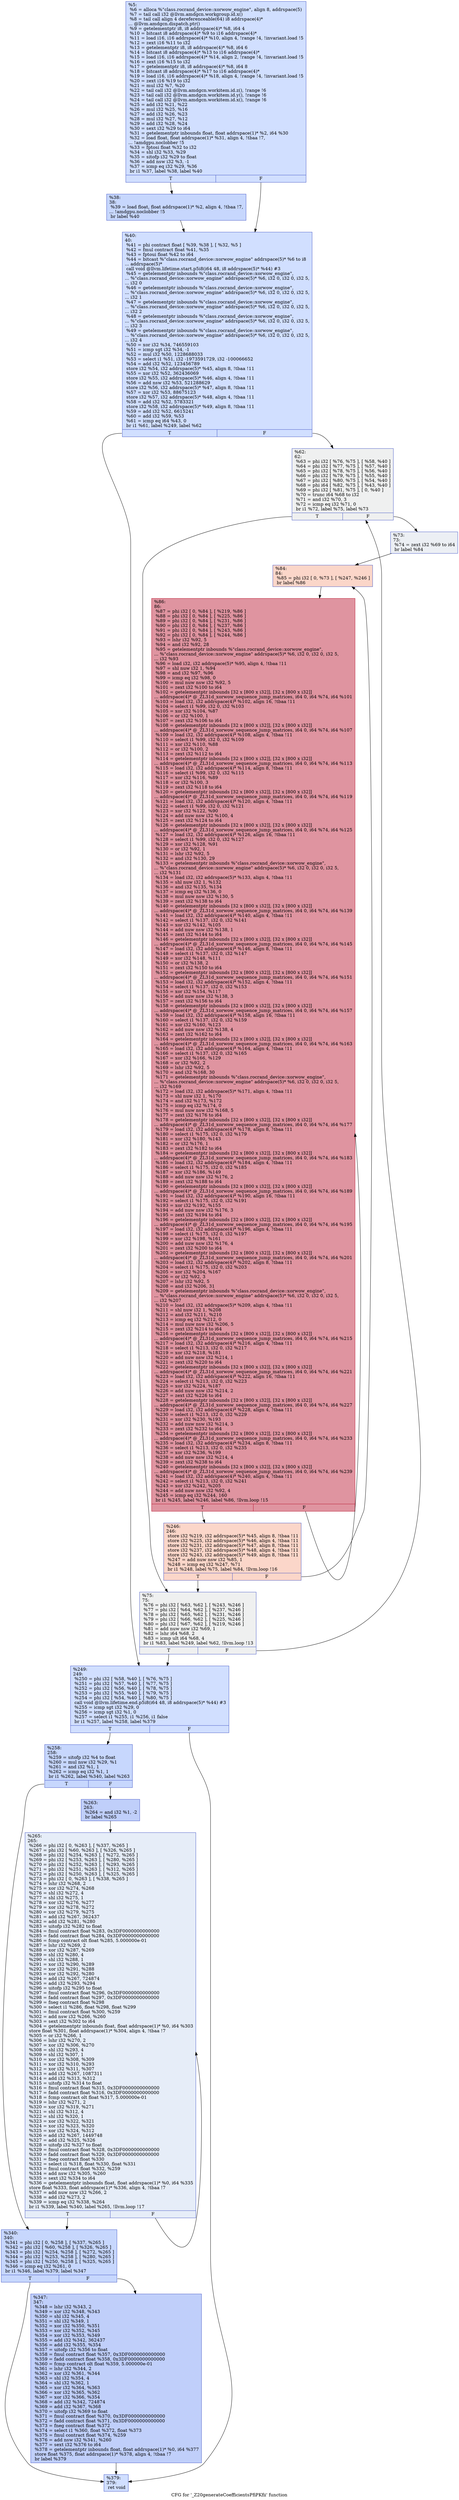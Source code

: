 digraph "CFG for '_Z20generateCoefficientsPfiPKfii' function" {
	label="CFG for '_Z20generateCoefficientsPfiPKfii' function";

	Node0x5aa3af0 [shape=record,color="#3d50c3ff", style=filled, fillcolor="#96b7ff70",label="{%5:\l  %6 = alloca %\"class.rocrand_device::xorwow_engine\", align 8, addrspace(5)\l  %7 = tail call i32 @llvm.amdgcn.workgroup.id.x()\l  %8 = tail call align 4 dereferenceable(64) i8 addrspace(4)*\l... @llvm.amdgcn.dispatch.ptr()\l  %9 = getelementptr i8, i8 addrspace(4)* %8, i64 4\l  %10 = bitcast i8 addrspace(4)* %9 to i16 addrspace(4)*\l  %11 = load i16, i16 addrspace(4)* %10, align 4, !range !4, !invariant.load !5\l  %12 = zext i16 %11 to i32\l  %13 = getelementptr i8, i8 addrspace(4)* %8, i64 6\l  %14 = bitcast i8 addrspace(4)* %13 to i16 addrspace(4)*\l  %15 = load i16, i16 addrspace(4)* %14, align 2, !range !4, !invariant.load !5\l  %16 = zext i16 %15 to i32\l  %17 = getelementptr i8, i8 addrspace(4)* %8, i64 8\l  %18 = bitcast i8 addrspace(4)* %17 to i16 addrspace(4)*\l  %19 = load i16, i16 addrspace(4)* %18, align 4, !range !4, !invariant.load !5\l  %20 = zext i16 %19 to i32\l  %21 = mul i32 %7, %20\l  %22 = tail call i32 @llvm.amdgcn.workitem.id.z(), !range !6\l  %23 = tail call i32 @llvm.amdgcn.workitem.id.y(), !range !6\l  %24 = tail call i32 @llvm.amdgcn.workitem.id.x(), !range !6\l  %25 = add i32 %21, %22\l  %26 = mul i32 %25, %16\l  %27 = add i32 %26, %23\l  %28 = mul i32 %27, %12\l  %29 = add i32 %28, %24\l  %30 = sext i32 %29 to i64\l  %31 = getelementptr inbounds float, float addrspace(1)* %2, i64 %30\l  %32 = load float, float addrspace(1)* %31, align 4, !tbaa !7,\l... !amdgpu.noclobber !5\l  %33 = fptosi float %32 to i32\l  %34 = shl i32 %33, %29\l  %35 = sitofp i32 %29 to float\l  %36 = add nsw i32 %3, -1\l  %37 = icmp eq i32 %29, %36\l  br i1 %37, label %38, label %40\l|{<s0>T|<s1>F}}"];
	Node0x5aa3af0:s0 -> Node0x5aab200;
	Node0x5aa3af0:s1 -> Node0x5aab290;
	Node0x5aab200 [shape=record,color="#3d50c3ff", style=filled, fillcolor="#81a4fb70",label="{%38:\l38:                                               \l  %39 = load float, float addrspace(1)* %2, align 4, !tbaa !7,\l... !amdgpu.noclobber !5\l  br label %40\l}"];
	Node0x5aab200 -> Node0x5aab290;
	Node0x5aab290 [shape=record,color="#3d50c3ff", style=filled, fillcolor="#96b7ff70",label="{%40:\l40:                                               \l  %41 = phi contract float [ %39, %38 ], [ %32, %5 ]\l  %42 = fmul contract float %41, %35\l  %43 = fptoui float %42 to i64\l  %44 = bitcast %\"class.rocrand_device::xorwow_engine\" addrspace(5)* %6 to i8\l... addrspace(5)*\l  call void @llvm.lifetime.start.p5i8(i64 48, i8 addrspace(5)* %44) #3\l  %45 = getelementptr inbounds %\"class.rocrand_device::xorwow_engine\",\l... %\"class.rocrand_device::xorwow_engine\" addrspace(5)* %6, i32 0, i32 0, i32 5,\l... i32 0\l  %46 = getelementptr inbounds %\"class.rocrand_device::xorwow_engine\",\l... %\"class.rocrand_device::xorwow_engine\" addrspace(5)* %6, i32 0, i32 0, i32 5,\l... i32 1\l  %47 = getelementptr inbounds %\"class.rocrand_device::xorwow_engine\",\l... %\"class.rocrand_device::xorwow_engine\" addrspace(5)* %6, i32 0, i32 0, i32 5,\l... i32 2\l  %48 = getelementptr inbounds %\"class.rocrand_device::xorwow_engine\",\l... %\"class.rocrand_device::xorwow_engine\" addrspace(5)* %6, i32 0, i32 0, i32 5,\l... i32 3\l  %49 = getelementptr inbounds %\"class.rocrand_device::xorwow_engine\",\l... %\"class.rocrand_device::xorwow_engine\" addrspace(5)* %6, i32 0, i32 0, i32 5,\l... i32 4\l  %50 = xor i32 %34, 746559103\l  %51 = icmp sgt i32 %34, -1\l  %52 = mul i32 %50, 1228688033\l  %53 = select i1 %51, i32 -1973591729, i32 -100066652\l  %54 = add i32 %52, 123456789\l  store i32 %54, i32 addrspace(5)* %45, align 8, !tbaa !11\l  %55 = xor i32 %52, 362436069\l  store i32 %55, i32 addrspace(5)* %46, align 4, !tbaa !11\l  %56 = add nsw i32 %53, 521288629\l  store i32 %56, i32 addrspace(5)* %47, align 8, !tbaa !11\l  %57 = xor i32 %53, 88675123\l  store i32 %57, i32 addrspace(5)* %48, align 4, !tbaa !11\l  %58 = add i32 %52, 5783321\l  store i32 %58, i32 addrspace(5)* %49, align 8, !tbaa !11\l  %59 = add i32 %52, 6615241\l  %60 = add i32 %59, %53\l  %61 = icmp eq i64 %43, 0\l  br i1 %61, label %249, label %62\l|{<s0>T|<s1>F}}"];
	Node0x5aab290:s0 -> Node0x5aad6f0;
	Node0x5aab290:s1 -> Node0x5aad780;
	Node0x5aad780 [shape=record,color="#3d50c3ff", style=filled, fillcolor="#dbdcde70",label="{%62:\l62:                                               \l  %63 = phi i32 [ %76, %75 ], [ %58, %40 ]\l  %64 = phi i32 [ %77, %75 ], [ %57, %40 ]\l  %65 = phi i32 [ %78, %75 ], [ %56, %40 ]\l  %66 = phi i32 [ %79, %75 ], [ %55, %40 ]\l  %67 = phi i32 [ %80, %75 ], [ %54, %40 ]\l  %68 = phi i64 [ %82, %75 ], [ %43, %40 ]\l  %69 = phi i32 [ %81, %75 ], [ 0, %40 ]\l  %70 = trunc i64 %68 to i32\l  %71 = and i32 %70, 3\l  %72 = icmp eq i32 %71, 0\l  br i1 %72, label %75, label %73\l|{<s0>T|<s1>F}}"];
	Node0x5aad780:s0 -> Node0x5aad8f0;
	Node0x5aad780:s1 -> Node0x5aae480;
	Node0x5aae480 [shape=record,color="#3d50c3ff", style=filled, fillcolor="#d4dbe670",label="{%73:\l73:                                               \l  %74 = zext i32 %69 to i64\l  br label %84\l}"];
	Node0x5aae480 -> Node0x5aae630;
	Node0x5aad8f0 [shape=record,color="#3d50c3ff", style=filled, fillcolor="#dbdcde70",label="{%75:\l75:                                               \l  %76 = phi i32 [ %63, %62 ], [ %243, %246 ]\l  %77 = phi i32 [ %64, %62 ], [ %237, %246 ]\l  %78 = phi i32 [ %65, %62 ], [ %231, %246 ]\l  %79 = phi i32 [ %66, %62 ], [ %225, %246 ]\l  %80 = phi i32 [ %67, %62 ], [ %219, %246 ]\l  %81 = add nuw nsw i32 %69, 1\l  %82 = lshr i64 %68, 2\l  %83 = icmp ult i64 %68, 4\l  br i1 %83, label %249, label %62, !llvm.loop !13\l|{<s0>T|<s1>F}}"];
	Node0x5aad8f0:s0 -> Node0x5aad6f0;
	Node0x5aad8f0:s1 -> Node0x5aad780;
	Node0x5aae630 [shape=record,color="#3d50c3ff", style=filled, fillcolor="#f6a38570",label="{%84:\l84:                                               \l  %85 = phi i32 [ 0, %73 ], [ %247, %246 ]\l  br label %86\l}"];
	Node0x5aae630 -> Node0x5aaeeb0;
	Node0x5aaeeb0 [shape=record,color="#b70d28ff", style=filled, fillcolor="#b70d2870",label="{%86:\l86:                                               \l  %87 = phi i32 [ 0, %84 ], [ %219, %86 ]\l  %88 = phi i32 [ 0, %84 ], [ %225, %86 ]\l  %89 = phi i32 [ 0, %84 ], [ %231, %86 ]\l  %90 = phi i32 [ 0, %84 ], [ %237, %86 ]\l  %91 = phi i32 [ 0, %84 ], [ %243, %86 ]\l  %92 = phi i32 [ 0, %84 ], [ %244, %86 ]\l  %93 = lshr i32 %92, 5\l  %94 = and i32 %92, 28\l  %95 = getelementptr inbounds %\"class.rocrand_device::xorwow_engine\",\l... %\"class.rocrand_device::xorwow_engine\" addrspace(5)* %6, i32 0, i32 0, i32 5,\l... i32 %93\l  %96 = load i32, i32 addrspace(5)* %95, align 4, !tbaa !11\l  %97 = shl nuw i32 1, %94\l  %98 = and i32 %97, %96\l  %99 = icmp eq i32 %98, 0\l  %100 = mul nuw nsw i32 %92, 5\l  %101 = zext i32 %100 to i64\l  %102 = getelementptr inbounds [32 x [800 x i32]], [32 x [800 x i32]]\l... addrspace(4)* @_ZL31d_xorwow_sequence_jump_matrices, i64 0, i64 %74, i64 %101\l  %103 = load i32, i32 addrspace(4)* %102, align 16, !tbaa !11\l  %104 = select i1 %99, i32 0, i32 %103\l  %105 = xor i32 %104, %87\l  %106 = or i32 %100, 1\l  %107 = zext i32 %106 to i64\l  %108 = getelementptr inbounds [32 x [800 x i32]], [32 x [800 x i32]]\l... addrspace(4)* @_ZL31d_xorwow_sequence_jump_matrices, i64 0, i64 %74, i64 %107\l  %109 = load i32, i32 addrspace(4)* %108, align 4, !tbaa !11\l  %110 = select i1 %99, i32 0, i32 %109\l  %111 = xor i32 %110, %88\l  %112 = or i32 %100, 2\l  %113 = zext i32 %112 to i64\l  %114 = getelementptr inbounds [32 x [800 x i32]], [32 x [800 x i32]]\l... addrspace(4)* @_ZL31d_xorwow_sequence_jump_matrices, i64 0, i64 %74, i64 %113\l  %115 = load i32, i32 addrspace(4)* %114, align 8, !tbaa !11\l  %116 = select i1 %99, i32 0, i32 %115\l  %117 = xor i32 %116, %89\l  %118 = or i32 %100, 3\l  %119 = zext i32 %118 to i64\l  %120 = getelementptr inbounds [32 x [800 x i32]], [32 x [800 x i32]]\l... addrspace(4)* @_ZL31d_xorwow_sequence_jump_matrices, i64 0, i64 %74, i64 %119\l  %121 = load i32, i32 addrspace(4)* %120, align 4, !tbaa !11\l  %122 = select i1 %99, i32 0, i32 %121\l  %123 = xor i32 %122, %90\l  %124 = add nuw nsw i32 %100, 4\l  %125 = zext i32 %124 to i64\l  %126 = getelementptr inbounds [32 x [800 x i32]], [32 x [800 x i32]]\l... addrspace(4)* @_ZL31d_xorwow_sequence_jump_matrices, i64 0, i64 %74, i64 %125\l  %127 = load i32, i32 addrspace(4)* %126, align 16, !tbaa !11\l  %128 = select i1 %99, i32 0, i32 %127\l  %129 = xor i32 %128, %91\l  %130 = or i32 %92, 1\l  %131 = lshr i32 %92, 5\l  %132 = and i32 %130, 29\l  %133 = getelementptr inbounds %\"class.rocrand_device::xorwow_engine\",\l... %\"class.rocrand_device::xorwow_engine\" addrspace(5)* %6, i32 0, i32 0, i32 5,\l... i32 %131\l  %134 = load i32, i32 addrspace(5)* %133, align 4, !tbaa !11\l  %135 = shl nuw i32 1, %132\l  %136 = and i32 %135, %134\l  %137 = icmp eq i32 %136, 0\l  %138 = mul nuw nsw i32 %130, 5\l  %139 = zext i32 %138 to i64\l  %140 = getelementptr inbounds [32 x [800 x i32]], [32 x [800 x i32]]\l... addrspace(4)* @_ZL31d_xorwow_sequence_jump_matrices, i64 0, i64 %74, i64 %139\l  %141 = load i32, i32 addrspace(4)* %140, align 4, !tbaa !11\l  %142 = select i1 %137, i32 0, i32 %141\l  %143 = xor i32 %142, %105\l  %144 = add nuw nsw i32 %138, 1\l  %145 = zext i32 %144 to i64\l  %146 = getelementptr inbounds [32 x [800 x i32]], [32 x [800 x i32]]\l... addrspace(4)* @_ZL31d_xorwow_sequence_jump_matrices, i64 0, i64 %74, i64 %145\l  %147 = load i32, i32 addrspace(4)* %146, align 8, !tbaa !11\l  %148 = select i1 %137, i32 0, i32 %147\l  %149 = xor i32 %148, %111\l  %150 = or i32 %138, 2\l  %151 = zext i32 %150 to i64\l  %152 = getelementptr inbounds [32 x [800 x i32]], [32 x [800 x i32]]\l... addrspace(4)* @_ZL31d_xorwow_sequence_jump_matrices, i64 0, i64 %74, i64 %151\l  %153 = load i32, i32 addrspace(4)* %152, align 4, !tbaa !11\l  %154 = select i1 %137, i32 0, i32 %153\l  %155 = xor i32 %154, %117\l  %156 = add nuw nsw i32 %138, 3\l  %157 = zext i32 %156 to i64\l  %158 = getelementptr inbounds [32 x [800 x i32]], [32 x [800 x i32]]\l... addrspace(4)* @_ZL31d_xorwow_sequence_jump_matrices, i64 0, i64 %74, i64 %157\l  %159 = load i32, i32 addrspace(4)* %158, align 16, !tbaa !11\l  %160 = select i1 %137, i32 0, i32 %159\l  %161 = xor i32 %160, %123\l  %162 = add nuw nsw i32 %138, 4\l  %163 = zext i32 %162 to i64\l  %164 = getelementptr inbounds [32 x [800 x i32]], [32 x [800 x i32]]\l... addrspace(4)* @_ZL31d_xorwow_sequence_jump_matrices, i64 0, i64 %74, i64 %163\l  %165 = load i32, i32 addrspace(4)* %164, align 4, !tbaa !11\l  %166 = select i1 %137, i32 0, i32 %165\l  %167 = xor i32 %166, %129\l  %168 = or i32 %92, 2\l  %169 = lshr i32 %92, 5\l  %170 = and i32 %168, 30\l  %171 = getelementptr inbounds %\"class.rocrand_device::xorwow_engine\",\l... %\"class.rocrand_device::xorwow_engine\" addrspace(5)* %6, i32 0, i32 0, i32 5,\l... i32 %169\l  %172 = load i32, i32 addrspace(5)* %171, align 4, !tbaa !11\l  %173 = shl nuw i32 1, %170\l  %174 = and i32 %173, %172\l  %175 = icmp eq i32 %174, 0\l  %176 = mul nuw nsw i32 %168, 5\l  %177 = zext i32 %176 to i64\l  %178 = getelementptr inbounds [32 x [800 x i32]], [32 x [800 x i32]]\l... addrspace(4)* @_ZL31d_xorwow_sequence_jump_matrices, i64 0, i64 %74, i64 %177\l  %179 = load i32, i32 addrspace(4)* %178, align 8, !tbaa !11\l  %180 = select i1 %175, i32 0, i32 %179\l  %181 = xor i32 %180, %143\l  %182 = or i32 %176, 1\l  %183 = zext i32 %182 to i64\l  %184 = getelementptr inbounds [32 x [800 x i32]], [32 x [800 x i32]]\l... addrspace(4)* @_ZL31d_xorwow_sequence_jump_matrices, i64 0, i64 %74, i64 %183\l  %185 = load i32, i32 addrspace(4)* %184, align 4, !tbaa !11\l  %186 = select i1 %175, i32 0, i32 %185\l  %187 = xor i32 %186, %149\l  %188 = add nuw nsw i32 %176, 2\l  %189 = zext i32 %188 to i64\l  %190 = getelementptr inbounds [32 x [800 x i32]], [32 x [800 x i32]]\l... addrspace(4)* @_ZL31d_xorwow_sequence_jump_matrices, i64 0, i64 %74, i64 %189\l  %191 = load i32, i32 addrspace(4)* %190, align 16, !tbaa !11\l  %192 = select i1 %175, i32 0, i32 %191\l  %193 = xor i32 %192, %155\l  %194 = add nuw nsw i32 %176, 3\l  %195 = zext i32 %194 to i64\l  %196 = getelementptr inbounds [32 x [800 x i32]], [32 x [800 x i32]]\l... addrspace(4)* @_ZL31d_xorwow_sequence_jump_matrices, i64 0, i64 %74, i64 %195\l  %197 = load i32, i32 addrspace(4)* %196, align 4, !tbaa !11\l  %198 = select i1 %175, i32 0, i32 %197\l  %199 = xor i32 %198, %161\l  %200 = add nuw nsw i32 %176, 4\l  %201 = zext i32 %200 to i64\l  %202 = getelementptr inbounds [32 x [800 x i32]], [32 x [800 x i32]]\l... addrspace(4)* @_ZL31d_xorwow_sequence_jump_matrices, i64 0, i64 %74, i64 %201\l  %203 = load i32, i32 addrspace(4)* %202, align 8, !tbaa !11\l  %204 = select i1 %175, i32 0, i32 %203\l  %205 = xor i32 %204, %167\l  %206 = or i32 %92, 3\l  %207 = lshr i32 %92, 5\l  %208 = and i32 %206, 31\l  %209 = getelementptr inbounds %\"class.rocrand_device::xorwow_engine\",\l... %\"class.rocrand_device::xorwow_engine\" addrspace(5)* %6, i32 0, i32 0, i32 5,\l... i32 %207\l  %210 = load i32, i32 addrspace(5)* %209, align 4, !tbaa !11\l  %211 = shl nuw i32 1, %208\l  %212 = and i32 %211, %210\l  %213 = icmp eq i32 %212, 0\l  %214 = mul nuw nsw i32 %206, 5\l  %215 = zext i32 %214 to i64\l  %216 = getelementptr inbounds [32 x [800 x i32]], [32 x [800 x i32]]\l... addrspace(4)* @_ZL31d_xorwow_sequence_jump_matrices, i64 0, i64 %74, i64 %215\l  %217 = load i32, i32 addrspace(4)* %216, align 4, !tbaa !11\l  %218 = select i1 %213, i32 0, i32 %217\l  %219 = xor i32 %218, %181\l  %220 = add nuw nsw i32 %214, 1\l  %221 = zext i32 %220 to i64\l  %222 = getelementptr inbounds [32 x [800 x i32]], [32 x [800 x i32]]\l... addrspace(4)* @_ZL31d_xorwow_sequence_jump_matrices, i64 0, i64 %74, i64 %221\l  %223 = load i32, i32 addrspace(4)* %222, align 16, !tbaa !11\l  %224 = select i1 %213, i32 0, i32 %223\l  %225 = xor i32 %224, %187\l  %226 = add nuw nsw i32 %214, 2\l  %227 = zext i32 %226 to i64\l  %228 = getelementptr inbounds [32 x [800 x i32]], [32 x [800 x i32]]\l... addrspace(4)* @_ZL31d_xorwow_sequence_jump_matrices, i64 0, i64 %74, i64 %227\l  %229 = load i32, i32 addrspace(4)* %228, align 4, !tbaa !11\l  %230 = select i1 %213, i32 0, i32 %229\l  %231 = xor i32 %230, %193\l  %232 = add nuw nsw i32 %214, 3\l  %233 = zext i32 %232 to i64\l  %234 = getelementptr inbounds [32 x [800 x i32]], [32 x [800 x i32]]\l... addrspace(4)* @_ZL31d_xorwow_sequence_jump_matrices, i64 0, i64 %74, i64 %233\l  %235 = load i32, i32 addrspace(4)* %234, align 8, !tbaa !11\l  %236 = select i1 %213, i32 0, i32 %235\l  %237 = xor i32 %236, %199\l  %238 = add nuw nsw i32 %214, 4\l  %239 = zext i32 %238 to i64\l  %240 = getelementptr inbounds [32 x [800 x i32]], [32 x [800 x i32]]\l... addrspace(4)* @_ZL31d_xorwow_sequence_jump_matrices, i64 0, i64 %74, i64 %239\l  %241 = load i32, i32 addrspace(4)* %240, align 4, !tbaa !11\l  %242 = select i1 %213, i32 0, i32 %241\l  %243 = xor i32 %242, %205\l  %244 = add nuw nsw i32 %92, 4\l  %245 = icmp eq i32 %244, 160\l  br i1 %245, label %246, label %86, !llvm.loop !15\l|{<s0>T|<s1>F}}"];
	Node0x5aaeeb0:s0 -> Node0x5aae720;
	Node0x5aaeeb0:s1 -> Node0x5aaeeb0;
	Node0x5aae720 [shape=record,color="#3d50c3ff", style=filled, fillcolor="#f6a38570",label="{%246:\l246:                                              \l  store i32 %219, i32 addrspace(5)* %45, align 8, !tbaa !11\l  store i32 %225, i32 addrspace(5)* %46, align 4, !tbaa !11\l  store i32 %231, i32 addrspace(5)* %47, align 8, !tbaa !11\l  store i32 %237, i32 addrspace(5)* %48, align 4, !tbaa !11\l  store i32 %243, i32 addrspace(5)* %49, align 8, !tbaa !11\l  %247 = add nuw nsw i32 %85, 1\l  %248 = icmp eq i32 %247, %71\l  br i1 %248, label %75, label %84, !llvm.loop !16\l|{<s0>T|<s1>F}}"];
	Node0x5aae720:s0 -> Node0x5aad8f0;
	Node0x5aae720:s1 -> Node0x5aae630;
	Node0x5aad6f0 [shape=record,color="#3d50c3ff", style=filled, fillcolor="#96b7ff70",label="{%249:\l249:                                              \l  %250 = phi i32 [ %58, %40 ], [ %76, %75 ]\l  %251 = phi i32 [ %57, %40 ], [ %77, %75 ]\l  %252 = phi i32 [ %56, %40 ], [ %78, %75 ]\l  %253 = phi i32 [ %55, %40 ], [ %79, %75 ]\l  %254 = phi i32 [ %54, %40 ], [ %80, %75 ]\l  call void @llvm.lifetime.end.p5i8(i64 48, i8 addrspace(5)* %44) #3\l  %255 = icmp sgt i32 %29, 0\l  %256 = icmp sgt i32 %1, 0\l  %257 = select i1 %255, i1 %256, i1 false\l  br i1 %257, label %258, label %379\l|{<s0>T|<s1>F}}"];
	Node0x5aad6f0:s0 -> Node0x5ab0ad0;
	Node0x5aad6f0:s1 -> Node0x5ab0b20;
	Node0x5ab0ad0 [shape=record,color="#3d50c3ff", style=filled, fillcolor="#81a4fb70",label="{%258:\l258:                                              \l  %259 = sitofp i32 %4 to float\l  %260 = mul nsw i32 %29, %1\l  %261 = and i32 %1, 1\l  %262 = icmp eq i32 %1, 1\l  br i1 %262, label %340, label %263\l|{<s0>T|<s1>F}}"];
	Node0x5ab0ad0:s0 -> Node0x5ab0e80;
	Node0x5ab0ad0:s1 -> Node0x5ab0ed0;
	Node0x5ab0ed0 [shape=record,color="#3d50c3ff", style=filled, fillcolor="#7093f370",label="{%263:\l263:                                              \l  %264 = and i32 %1, -2\l  br label %265\l}"];
	Node0x5ab0ed0 -> Node0x5ab10a0;
	Node0x5ab10a0 [shape=record,color="#3d50c3ff", style=filled, fillcolor="#c7d7f070",label="{%265:\l265:                                              \l  %266 = phi i32 [ 0, %263 ], [ %337, %265 ]\l  %267 = phi i32 [ %60, %263 ], [ %326, %265 ]\l  %268 = phi i32 [ %254, %263 ], [ %272, %265 ]\l  %269 = phi i32 [ %253, %263 ], [ %280, %265 ]\l  %270 = phi i32 [ %252, %263 ], [ %293, %265 ]\l  %271 = phi i32 [ %251, %263 ], [ %312, %265 ]\l  %272 = phi i32 [ %250, %263 ], [ %325, %265 ]\l  %273 = phi i32 [ 0, %263 ], [ %338, %265 ]\l  %274 = lshr i32 %268, 2\l  %275 = xor i32 %274, %268\l  %276 = shl i32 %272, 4\l  %277 = shl i32 %275, 1\l  %278 = xor i32 %276, %277\l  %279 = xor i32 %278, %272\l  %280 = xor i32 %279, %275\l  %281 = add i32 %267, 362437\l  %282 = add i32 %281, %280\l  %283 = uitofp i32 %282 to float\l  %284 = fmul contract float %283, 0x3DF0000000000000\l  %285 = fadd contract float %284, 0x3DF0000000000000\l  %286 = fcmp contract olt float %285, 5.000000e-01\l  %287 = lshr i32 %269, 2\l  %288 = xor i32 %287, %269\l  %289 = shl i32 %280, 4\l  %290 = shl i32 %288, 1\l  %291 = xor i32 %290, %289\l  %292 = xor i32 %291, %288\l  %293 = xor i32 %292, %280\l  %294 = add i32 %267, 724874\l  %295 = add i32 %293, %294\l  %296 = uitofp i32 %295 to float\l  %297 = fmul contract float %296, 0x3DF0000000000000\l  %298 = fadd contract float %297, 0x3DF0000000000000\l  %299 = fneg contract float %298\l  %300 = select i1 %286, float %298, float %299\l  %301 = fmul contract float %300, %259\l  %302 = add nsw i32 %266, %260\l  %303 = sext i32 %302 to i64\l  %304 = getelementptr inbounds float, float addrspace(1)* %0, i64 %303\l  store float %301, float addrspace(1)* %304, align 4, !tbaa !7\l  %305 = or i32 %266, 1\l  %306 = lshr i32 %270, 2\l  %307 = xor i32 %306, %270\l  %308 = shl i32 %293, 4\l  %309 = shl i32 %307, 1\l  %310 = xor i32 %308, %309\l  %311 = xor i32 %310, %293\l  %312 = xor i32 %311, %307\l  %313 = add i32 %267, 1087311\l  %314 = add i32 %313, %312\l  %315 = uitofp i32 %314 to float\l  %316 = fmul contract float %315, 0x3DF0000000000000\l  %317 = fadd contract float %316, 0x3DF0000000000000\l  %318 = fcmp contract olt float %317, 5.000000e-01\l  %319 = lshr i32 %271, 2\l  %320 = xor i32 %319, %271\l  %321 = shl i32 %312, 4\l  %322 = shl i32 %320, 1\l  %323 = xor i32 %322, %321\l  %324 = xor i32 %323, %320\l  %325 = xor i32 %324, %312\l  %326 = add i32 %267, 1449748\l  %327 = add i32 %325, %326\l  %328 = uitofp i32 %327 to float\l  %329 = fmul contract float %328, 0x3DF0000000000000\l  %330 = fadd contract float %329, 0x3DF0000000000000\l  %331 = fneg contract float %330\l  %332 = select i1 %318, float %330, float %331\l  %333 = fmul contract float %332, %259\l  %334 = add nsw i32 %305, %260\l  %335 = sext i32 %334 to i64\l  %336 = getelementptr inbounds float, float addrspace(1)* %0, i64 %335\l  store float %333, float addrspace(1)* %336, align 4, !tbaa !7\l  %337 = add nuw nsw i32 %266, 2\l  %338 = add i32 %273, 2\l  %339 = icmp eq i32 %338, %264\l  br i1 %339, label %340, label %265, !llvm.loop !17\l|{<s0>T|<s1>F}}"];
	Node0x5ab10a0:s0 -> Node0x5ab0e80;
	Node0x5ab10a0:s1 -> Node0x5ab10a0;
	Node0x5ab0e80 [shape=record,color="#3d50c3ff", style=filled, fillcolor="#81a4fb70",label="{%340:\l340:                                              \l  %341 = phi i32 [ 0, %258 ], [ %337, %265 ]\l  %342 = phi i32 [ %60, %258 ], [ %326, %265 ]\l  %343 = phi i32 [ %254, %258 ], [ %272, %265 ]\l  %344 = phi i32 [ %253, %258 ], [ %280, %265 ]\l  %345 = phi i32 [ %250, %258 ], [ %325, %265 ]\l  %346 = icmp eq i32 %261, 0\l  br i1 %346, label %379, label %347\l|{<s0>T|<s1>F}}"];
	Node0x5ab0e80:s0 -> Node0x5ab0b20;
	Node0x5ab0e80:s1 -> Node0x5aacee0;
	Node0x5aacee0 [shape=record,color="#3d50c3ff", style=filled, fillcolor="#7093f370",label="{%347:\l347:                                              \l  %348 = lshr i32 %343, 2\l  %349 = xor i32 %348, %343\l  %350 = shl i32 %345, 4\l  %351 = shl i32 %349, 1\l  %352 = xor i32 %350, %351\l  %353 = xor i32 %352, %345\l  %354 = xor i32 %353, %349\l  %355 = add i32 %342, 362437\l  %356 = add i32 %355, %354\l  %357 = uitofp i32 %356 to float\l  %358 = fmul contract float %357, 0x3DF0000000000000\l  %359 = fadd contract float %358, 0x3DF0000000000000\l  %360 = fcmp contract olt float %359, 5.000000e-01\l  %361 = lshr i32 %344, 2\l  %362 = xor i32 %361, %344\l  %363 = shl i32 %354, 4\l  %364 = shl i32 %362, 1\l  %365 = xor i32 %364, %363\l  %366 = xor i32 %365, %362\l  %367 = xor i32 %366, %354\l  %368 = add i32 %342, 724874\l  %369 = add i32 %367, %368\l  %370 = uitofp i32 %369 to float\l  %371 = fmul contract float %370, 0x3DF0000000000000\l  %372 = fadd contract float %371, 0x3DF0000000000000\l  %373 = fneg contract float %372\l  %374 = select i1 %360, float %372, float %373\l  %375 = fmul contract float %374, %259\l  %376 = add nsw i32 %341, %260\l  %377 = sext i32 %376 to i64\l  %378 = getelementptr inbounds float, float addrspace(1)* %0, i64 %377\l  store float %375, float addrspace(1)* %378, align 4, !tbaa !7\l  br label %379\l}"];
	Node0x5aacee0 -> Node0x5ab0b20;
	Node0x5ab0b20 [shape=record,color="#3d50c3ff", style=filled, fillcolor="#96b7ff70",label="{%379:\l379:                                              \l  ret void\l}"];
}

